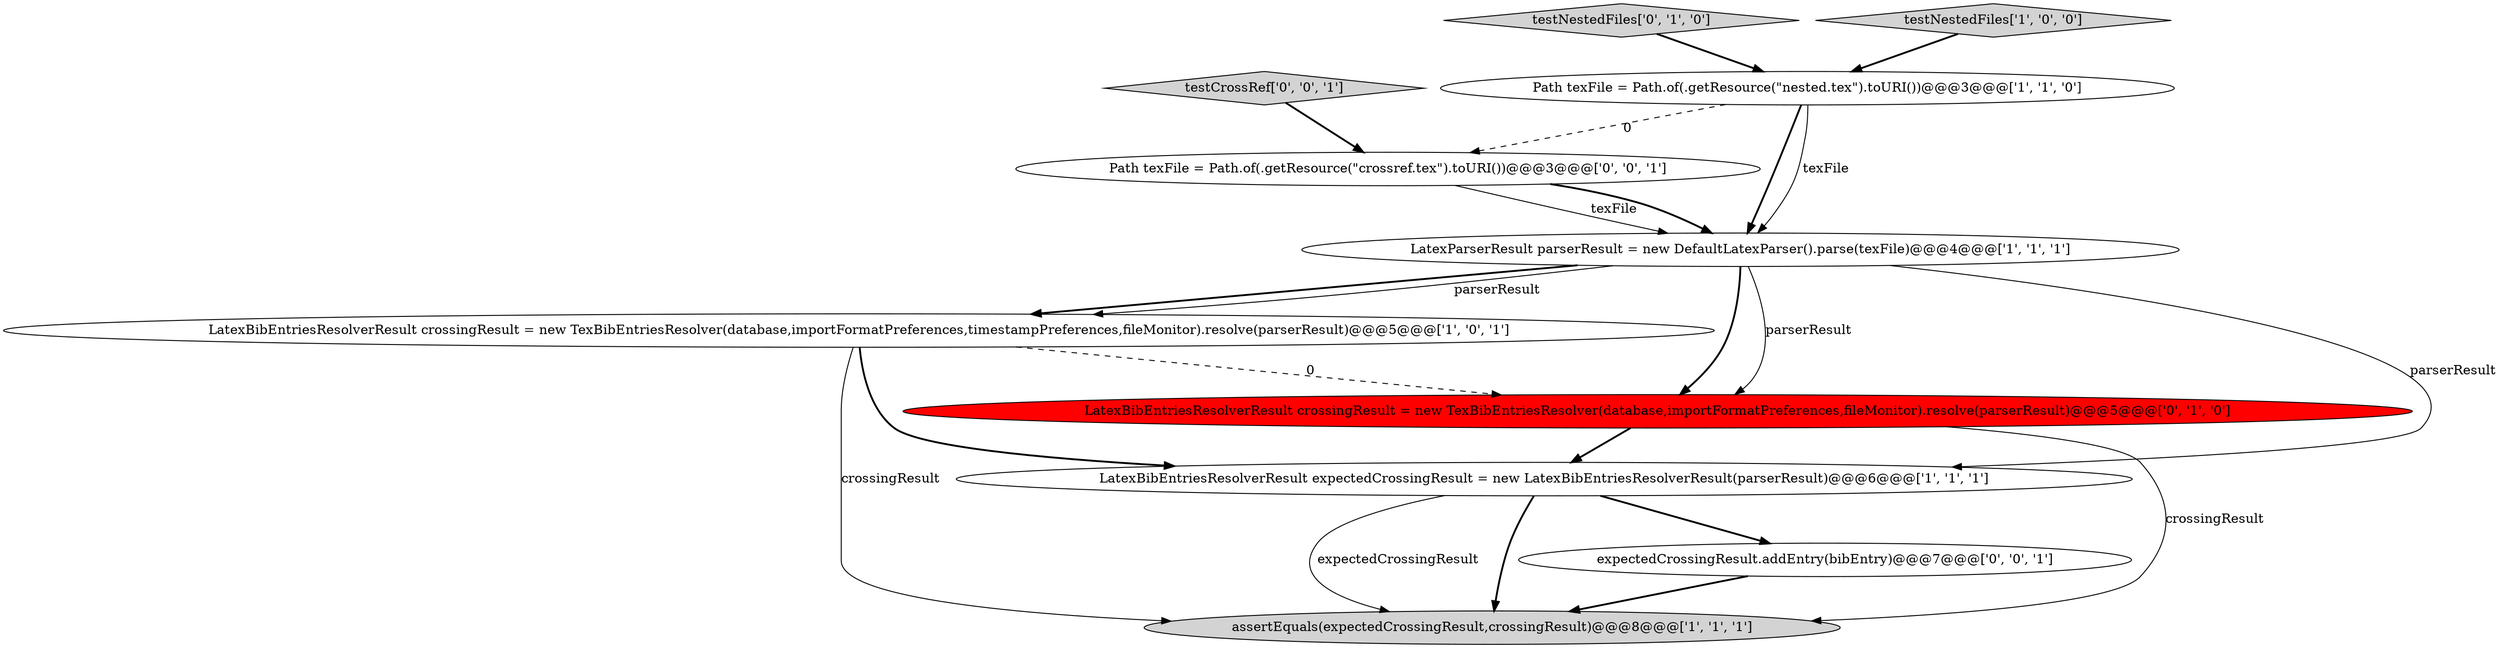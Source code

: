 digraph {
0 [style = filled, label = "assertEquals(expectedCrossingResult,crossingResult)@@@8@@@['1', '1', '1']", fillcolor = lightgray, shape = ellipse image = "AAA0AAABBB1BBB"];
2 [style = filled, label = "Path texFile = Path.of(.getResource(\"nested.tex\").toURI())@@@3@@@['1', '1', '0']", fillcolor = white, shape = ellipse image = "AAA0AAABBB1BBB"];
6 [style = filled, label = "LatexBibEntriesResolverResult crossingResult = new TexBibEntriesResolver(database,importFormatPreferences,fileMonitor).resolve(parserResult)@@@5@@@['0', '1', '0']", fillcolor = red, shape = ellipse image = "AAA1AAABBB2BBB"];
4 [style = filled, label = "LatexBibEntriesResolverResult expectedCrossingResult = new LatexBibEntriesResolverResult(parserResult)@@@6@@@['1', '1', '1']", fillcolor = white, shape = ellipse image = "AAA0AAABBB1BBB"];
7 [style = filled, label = "testNestedFiles['0', '1', '0']", fillcolor = lightgray, shape = diamond image = "AAA0AAABBB2BBB"];
10 [style = filled, label = "expectedCrossingResult.addEntry(bibEntry)@@@7@@@['0', '0', '1']", fillcolor = white, shape = ellipse image = "AAA0AAABBB3BBB"];
5 [style = filled, label = "testNestedFiles['1', '0', '0']", fillcolor = lightgray, shape = diamond image = "AAA0AAABBB1BBB"];
3 [style = filled, label = "LatexBibEntriesResolverResult crossingResult = new TexBibEntriesResolver(database,importFormatPreferences,timestampPreferences,fileMonitor).resolve(parserResult)@@@5@@@['1', '0', '1']", fillcolor = white, shape = ellipse image = "AAA0AAABBB1BBB"];
8 [style = filled, label = "testCrossRef['0', '0', '1']", fillcolor = lightgray, shape = diamond image = "AAA0AAABBB3BBB"];
1 [style = filled, label = "LatexParserResult parserResult = new DefaultLatexParser().parse(texFile)@@@4@@@['1', '1', '1']", fillcolor = white, shape = ellipse image = "AAA0AAABBB1BBB"];
9 [style = filled, label = "Path texFile = Path.of(.getResource(\"crossref.tex\").toURI())@@@3@@@['0', '0', '1']", fillcolor = white, shape = ellipse image = "AAA0AAABBB3BBB"];
4->10 [style = bold, label=""];
3->6 [style = dashed, label="0"];
2->1 [style = bold, label=""];
4->0 [style = solid, label="expectedCrossingResult"];
2->1 [style = solid, label="texFile"];
1->3 [style = bold, label=""];
3->4 [style = bold, label=""];
4->0 [style = bold, label=""];
1->6 [style = solid, label="parserResult"];
6->4 [style = bold, label=""];
5->2 [style = bold, label=""];
9->1 [style = solid, label="texFile"];
1->6 [style = bold, label=""];
2->9 [style = dashed, label="0"];
7->2 [style = bold, label=""];
1->4 [style = solid, label="parserResult"];
10->0 [style = bold, label=""];
8->9 [style = bold, label=""];
3->0 [style = solid, label="crossingResult"];
9->1 [style = bold, label=""];
1->3 [style = solid, label="parserResult"];
6->0 [style = solid, label="crossingResult"];
}

